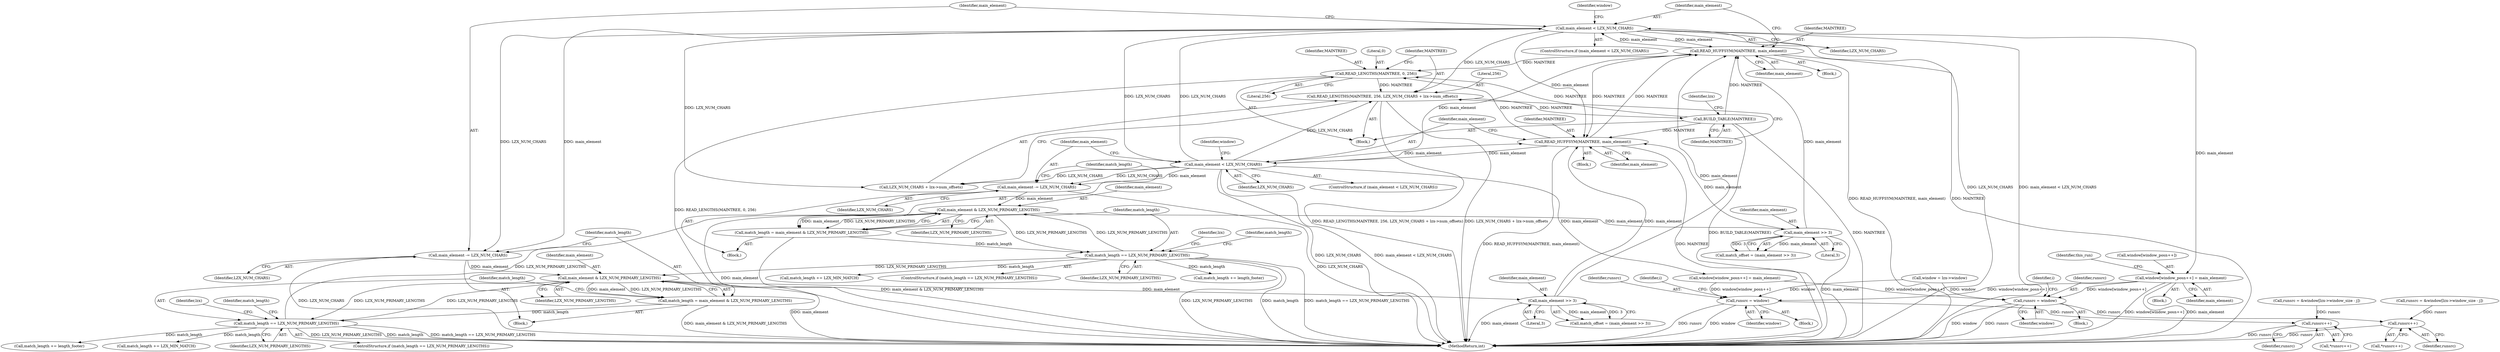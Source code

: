digraph "0_libmspack_18b6a2cc0b87536015bedd4f7763e6b02d5aa4f3@array" {
"1000739" [label="(Call,window[window_posn++] = main_element)"];
"1000735" [label="(Call,main_element < LZX_NUM_CHARS)"];
"1000731" [label="(Call,READ_HUFFSYM(MAINTREE, main_element))"];
"1000555" [label="(Call,BUILD_TABLE(MAINTREE))"];
"1000547" [label="(Call,READ_LENGTHS(MAINTREE, 256, LZX_NUM_CHARS + lzx->num_offsets))"];
"1000543" [label="(Call,READ_LENGTHS(MAINTREE, 0, 256))"];
"1001075" [label="(Call,READ_HUFFSYM(MAINTREE, main_element))"];
"1001129" [label="(Call,main_element >> 3)"];
"1001098" [label="(Call,main_element & LZX_NUM_PRIMARY_LENGTHS)"];
"1001093" [label="(Call,main_element -= LZX_NUM_CHARS)"];
"1001079" [label="(Call,main_element < LZX_NUM_CHARS)"];
"1001102" [label="(Call,match_length == LZX_NUM_PRIMARY_LENGTHS)"];
"1001096" [label="(Call,match_length = main_element & LZX_NUM_PRIMARY_LENGTHS)"];
"1000758" [label="(Call,match_length == LZX_NUM_PRIMARY_LENGTHS)"];
"1000752" [label="(Call,match_length = main_element & LZX_NUM_PRIMARY_LENGTHS)"];
"1000754" [label="(Call,main_element & LZX_NUM_PRIMARY_LENGTHS)"];
"1000749" [label="(Call,main_element -= LZX_NUM_CHARS)"];
"1000785" [label="(Call,main_element >> 3)"];
"1001028" [label="(Call,runsrc = window)"];
"1001041" [label="(Call,runsrc++)"];
"1001404" [label="(Call,runsrc = window)"];
"1001417" [label="(Call,runsrc++)"];
"1000749" [label="(Call,main_element -= LZX_NUM_CHARS)"];
"1001078" [label="(ControlStructure,if (main_element < LZX_NUM_CHARS))"];
"1000764" [label="(Identifier,lzx)"];
"1001098" [label="(Call,main_element & LZX_NUM_PRIMARY_LENGTHS)"];
"1001094" [label="(Identifier,main_element)"];
"1001417" [label="(Call,runsrc++)"];
"1001074" [label="(Block,)"];
"1000733" [label="(Identifier,main_element)"];
"1001388" [label="(Block,)"];
"1000549" [label="(Literal,256)"];
"1000556" [label="(Identifier,MAINTREE)"];
"1000758" [label="(Call,match_length == LZX_NUM_PRIMARY_LENGTHS)"];
"1000546" [label="(Literal,256)"];
"1000730" [label="(Block,)"];
"1001405" [label="(Identifier,runsrc)"];
"1001012" [label="(Block,)"];
"1001416" [label="(Call,*runsrc++)"];
"1001120" [label="(Call,match_length += length_footer)"];
"1000760" [label="(Identifier,LZX_NUM_PRIMARY_LENGTHS)"];
"1000545" [label="(Literal,0)"];
"1000732" [label="(Identifier,MAINTREE)"];
"1001093" [label="(Call,main_element -= LZX_NUM_CHARS)"];
"1000998" [label="(Call,runsrc = &window[lzx->window_size - j])"];
"1001886" [label="(MethodReturn,int)"];
"1000737" [label="(Identifier,LZX_NUM_CHARS)"];
"1001042" [label="(Identifier,runsrc)"];
"1001099" [label="(Identifier,main_element)"];
"1001079" [label="(Call,main_element < LZX_NUM_CHARS)"];
"1000748" [label="(Block,)"];
"1000735" [label="(Call,main_element < LZX_NUM_CHARS)"];
"1000292" [label="(Call,window = lzx->window)"];
"1000759" [label="(Identifier,match_length)"];
"1001102" [label="(Call,match_length == LZX_NUM_PRIMARY_LENGTHS)"];
"1000518" [label="(Block,)"];
"1001029" [label="(Identifier,runsrc)"];
"1001410" [label="(Identifier,i)"];
"1000750" [label="(Identifier,main_element)"];
"1000786" [label="(Identifier,main_element)"];
"1001034" [label="(Identifier,i)"];
"1000783" [label="(Call,match_offset = (main_element >> 3))"];
"1001097" [label="(Identifier,match_length)"];
"1000755" [label="(Identifier,main_element)"];
"1001095" [label="(Identifier,LZX_NUM_CHARS)"];
"1001374" [label="(Call,runsrc = &window[lzx->window_size - j])"];
"1000738" [label="(Block,)"];
"1001077" [label="(Identifier,main_element)"];
"1001085" [label="(Identifier,window)"];
"1001108" [label="(Identifier,lzx)"];
"1000740" [label="(Call,window[window_posn++])"];
"1001030" [label="(Identifier,window)"];
"1001096" [label="(Call,match_length = main_element & LZX_NUM_PRIMARY_LENGTHS)"];
"1000547" [label="(Call,READ_LENGTHS(MAINTREE, 256, LZX_NUM_CHARS + lzx->num_offsets))"];
"1000561" [label="(Identifier,lzx)"];
"1000785" [label="(Call,main_element >> 3)"];
"1001100" [label="(Identifier,LZX_NUM_PRIMARY_LENGTHS)"];
"1000780" [label="(Identifier,match_length)"];
"1000555" [label="(Call,BUILD_TABLE(MAINTREE))"];
"1000739" [label="(Call,window[window_posn++] = main_element)"];
"1001081" [label="(Identifier,LZX_NUM_CHARS)"];
"1000548" [label="(Identifier,MAINTREE)"];
"1000734" [label="(ControlStructure,if (main_element < LZX_NUM_CHARS))"];
"1000776" [label="(Call,match_length += length_footer)"];
"1000731" [label="(Call,READ_HUFFSYM(MAINTREE, main_element))"];
"1000744" [label="(Identifier,main_element)"];
"1000543" [label="(Call,READ_LENGTHS(MAINTREE, 0, 256))"];
"1001123" [label="(Call,match_length += LZX_MIN_MATCH)"];
"1000756" [label="(Identifier,LZX_NUM_PRIMARY_LENGTHS)"];
"1000736" [label="(Identifier,main_element)"];
"1001404" [label="(Call,runsrc = window)"];
"1001103" [label="(Identifier,match_length)"];
"1001127" [label="(Call,match_offset = (main_element >> 3))"];
"1001406" [label="(Identifier,window)"];
"1001131" [label="(Literal,3)"];
"1001418" [label="(Identifier,runsrc)"];
"1001040" [label="(Call,*runsrc++)"];
"1001028" [label="(Call,runsrc = window)"];
"1000550" [label="(Call,LZX_NUM_CHARS + lzx->num_offsets)"];
"1000544" [label="(Identifier,MAINTREE)"];
"1000779" [label="(Call,match_length += LZX_MIN_MATCH)"];
"1000757" [label="(ControlStructure,if (match_length == LZX_NUM_PRIMARY_LENGTHS))"];
"1001041" [label="(Call,runsrc++)"];
"1001101" [label="(ControlStructure,if (match_length == LZX_NUM_PRIMARY_LENGTHS))"];
"1001083" [label="(Call,window[window_posn++] = main_element)"];
"1000752" [label="(Call,match_length = main_element & LZX_NUM_PRIMARY_LENGTHS)"];
"1001092" [label="(Block,)"];
"1000741" [label="(Identifier,window)"];
"1000746" [label="(Identifier,this_run)"];
"1001080" [label="(Identifier,main_element)"];
"1001104" [label="(Identifier,LZX_NUM_PRIMARY_LENGTHS)"];
"1000787" [label="(Literal,3)"];
"1001124" [label="(Identifier,match_length)"];
"1000751" [label="(Identifier,LZX_NUM_CHARS)"];
"1000753" [label="(Identifier,match_length)"];
"1001129" [label="(Call,main_element >> 3)"];
"1000754" [label="(Call,main_element & LZX_NUM_PRIMARY_LENGTHS)"];
"1001075" [label="(Call,READ_HUFFSYM(MAINTREE, main_element))"];
"1001130" [label="(Identifier,main_element)"];
"1001076" [label="(Identifier,MAINTREE)"];
"1000739" -> "1000738"  [label="AST: "];
"1000739" -> "1000744"  [label="CFG: "];
"1000740" -> "1000739"  [label="AST: "];
"1000744" -> "1000739"  [label="AST: "];
"1000746" -> "1000739"  [label="CFG: "];
"1000739" -> "1001886"  [label="DDG: main_element"];
"1000739" -> "1001886"  [label="DDG: window[window_posn++]"];
"1000735" -> "1000739"  [label="DDG: main_element"];
"1000739" -> "1001028"  [label="DDG: window[window_posn++]"];
"1000739" -> "1001404"  [label="DDG: window[window_posn++]"];
"1000735" -> "1000734"  [label="AST: "];
"1000735" -> "1000737"  [label="CFG: "];
"1000736" -> "1000735"  [label="AST: "];
"1000737" -> "1000735"  [label="AST: "];
"1000741" -> "1000735"  [label="CFG: "];
"1000750" -> "1000735"  [label="CFG: "];
"1000735" -> "1001886"  [label="DDG: main_element < LZX_NUM_CHARS"];
"1000735" -> "1001886"  [label="DDG: LZX_NUM_CHARS"];
"1000735" -> "1000547"  [label="DDG: LZX_NUM_CHARS"];
"1000735" -> "1000550"  [label="DDG: LZX_NUM_CHARS"];
"1000735" -> "1000731"  [label="DDG: main_element"];
"1000731" -> "1000735"  [label="DDG: main_element"];
"1001079" -> "1000735"  [label="DDG: LZX_NUM_CHARS"];
"1000735" -> "1000749"  [label="DDG: LZX_NUM_CHARS"];
"1000735" -> "1000749"  [label="DDG: main_element"];
"1000735" -> "1001075"  [label="DDG: main_element"];
"1000735" -> "1001079"  [label="DDG: LZX_NUM_CHARS"];
"1000731" -> "1000730"  [label="AST: "];
"1000731" -> "1000733"  [label="CFG: "];
"1000732" -> "1000731"  [label="AST: "];
"1000733" -> "1000731"  [label="AST: "];
"1000736" -> "1000731"  [label="CFG: "];
"1000731" -> "1001886"  [label="DDG: READ_HUFFSYM(MAINTREE, main_element)"];
"1000731" -> "1001886"  [label="DDG: MAINTREE"];
"1000731" -> "1000543"  [label="DDG: MAINTREE"];
"1000555" -> "1000731"  [label="DDG: MAINTREE"];
"1001075" -> "1000731"  [label="DDG: MAINTREE"];
"1001129" -> "1000731"  [label="DDG: main_element"];
"1000785" -> "1000731"  [label="DDG: main_element"];
"1001079" -> "1000731"  [label="DDG: main_element"];
"1000731" -> "1001075"  [label="DDG: MAINTREE"];
"1000555" -> "1000518"  [label="AST: "];
"1000555" -> "1000556"  [label="CFG: "];
"1000556" -> "1000555"  [label="AST: "];
"1000561" -> "1000555"  [label="CFG: "];
"1000555" -> "1001886"  [label="DDG: BUILD_TABLE(MAINTREE)"];
"1000555" -> "1001886"  [label="DDG: MAINTREE"];
"1000555" -> "1000543"  [label="DDG: MAINTREE"];
"1000547" -> "1000555"  [label="DDG: MAINTREE"];
"1000555" -> "1001075"  [label="DDG: MAINTREE"];
"1000547" -> "1000518"  [label="AST: "];
"1000547" -> "1000550"  [label="CFG: "];
"1000548" -> "1000547"  [label="AST: "];
"1000549" -> "1000547"  [label="AST: "];
"1000550" -> "1000547"  [label="AST: "];
"1000556" -> "1000547"  [label="CFG: "];
"1000547" -> "1001886"  [label="DDG: LZX_NUM_CHARS + lzx->num_offsets"];
"1000547" -> "1001886"  [label="DDG: READ_LENGTHS(MAINTREE, 256, LZX_NUM_CHARS + lzx->num_offsets)"];
"1000543" -> "1000547"  [label="DDG: MAINTREE"];
"1001079" -> "1000547"  [label="DDG: LZX_NUM_CHARS"];
"1000543" -> "1000518"  [label="AST: "];
"1000543" -> "1000546"  [label="CFG: "];
"1000544" -> "1000543"  [label="AST: "];
"1000545" -> "1000543"  [label="AST: "];
"1000546" -> "1000543"  [label="AST: "];
"1000548" -> "1000543"  [label="CFG: "];
"1000543" -> "1001886"  [label="DDG: READ_LENGTHS(MAINTREE, 0, 256)"];
"1001075" -> "1000543"  [label="DDG: MAINTREE"];
"1001075" -> "1001074"  [label="AST: "];
"1001075" -> "1001077"  [label="CFG: "];
"1001076" -> "1001075"  [label="AST: "];
"1001077" -> "1001075"  [label="AST: "];
"1001080" -> "1001075"  [label="CFG: "];
"1001075" -> "1001886"  [label="DDG: READ_HUFFSYM(MAINTREE, main_element)"];
"1001075" -> "1001886"  [label="DDG: MAINTREE"];
"1001129" -> "1001075"  [label="DDG: main_element"];
"1000785" -> "1001075"  [label="DDG: main_element"];
"1001079" -> "1001075"  [label="DDG: main_element"];
"1001075" -> "1001079"  [label="DDG: main_element"];
"1001129" -> "1001127"  [label="AST: "];
"1001129" -> "1001131"  [label="CFG: "];
"1001130" -> "1001129"  [label="AST: "];
"1001131" -> "1001129"  [label="AST: "];
"1001127" -> "1001129"  [label="CFG: "];
"1001129" -> "1001886"  [label="DDG: main_element"];
"1001129" -> "1001127"  [label="DDG: main_element"];
"1001129" -> "1001127"  [label="DDG: 3"];
"1001098" -> "1001129"  [label="DDG: main_element"];
"1001098" -> "1001096"  [label="AST: "];
"1001098" -> "1001100"  [label="CFG: "];
"1001099" -> "1001098"  [label="AST: "];
"1001100" -> "1001098"  [label="AST: "];
"1001096" -> "1001098"  [label="CFG: "];
"1001098" -> "1001886"  [label="DDG: main_element"];
"1001098" -> "1001096"  [label="DDG: main_element"];
"1001098" -> "1001096"  [label="DDG: LZX_NUM_PRIMARY_LENGTHS"];
"1001093" -> "1001098"  [label="DDG: main_element"];
"1001102" -> "1001098"  [label="DDG: LZX_NUM_PRIMARY_LENGTHS"];
"1000758" -> "1001098"  [label="DDG: LZX_NUM_PRIMARY_LENGTHS"];
"1001098" -> "1001102"  [label="DDG: LZX_NUM_PRIMARY_LENGTHS"];
"1001093" -> "1001092"  [label="AST: "];
"1001093" -> "1001095"  [label="CFG: "];
"1001094" -> "1001093"  [label="AST: "];
"1001095" -> "1001093"  [label="AST: "];
"1001097" -> "1001093"  [label="CFG: "];
"1001093" -> "1001886"  [label="DDG: LZX_NUM_CHARS"];
"1001079" -> "1001093"  [label="DDG: LZX_NUM_CHARS"];
"1001079" -> "1001093"  [label="DDG: main_element"];
"1001079" -> "1001078"  [label="AST: "];
"1001079" -> "1001081"  [label="CFG: "];
"1001080" -> "1001079"  [label="AST: "];
"1001081" -> "1001079"  [label="AST: "];
"1001085" -> "1001079"  [label="CFG: "];
"1001094" -> "1001079"  [label="CFG: "];
"1001079" -> "1001886"  [label="DDG: main_element < LZX_NUM_CHARS"];
"1001079" -> "1001886"  [label="DDG: LZX_NUM_CHARS"];
"1001079" -> "1000550"  [label="DDG: LZX_NUM_CHARS"];
"1001079" -> "1001083"  [label="DDG: main_element"];
"1001102" -> "1001101"  [label="AST: "];
"1001102" -> "1001104"  [label="CFG: "];
"1001103" -> "1001102"  [label="AST: "];
"1001104" -> "1001102"  [label="AST: "];
"1001108" -> "1001102"  [label="CFG: "];
"1001124" -> "1001102"  [label="CFG: "];
"1001102" -> "1001886"  [label="DDG: LZX_NUM_PRIMARY_LENGTHS"];
"1001102" -> "1001886"  [label="DDG: match_length"];
"1001102" -> "1001886"  [label="DDG: match_length == LZX_NUM_PRIMARY_LENGTHS"];
"1001102" -> "1000754"  [label="DDG: LZX_NUM_PRIMARY_LENGTHS"];
"1001096" -> "1001102"  [label="DDG: match_length"];
"1001102" -> "1001120"  [label="DDG: match_length"];
"1001102" -> "1001123"  [label="DDG: match_length"];
"1001096" -> "1001092"  [label="AST: "];
"1001097" -> "1001096"  [label="AST: "];
"1001103" -> "1001096"  [label="CFG: "];
"1001096" -> "1001886"  [label="DDG: main_element & LZX_NUM_PRIMARY_LENGTHS"];
"1000758" -> "1000757"  [label="AST: "];
"1000758" -> "1000760"  [label="CFG: "];
"1000759" -> "1000758"  [label="AST: "];
"1000760" -> "1000758"  [label="AST: "];
"1000764" -> "1000758"  [label="CFG: "];
"1000780" -> "1000758"  [label="CFG: "];
"1000758" -> "1001886"  [label="DDG: match_length == LZX_NUM_PRIMARY_LENGTHS"];
"1000758" -> "1001886"  [label="DDG: LZX_NUM_PRIMARY_LENGTHS"];
"1000758" -> "1001886"  [label="DDG: match_length"];
"1000758" -> "1000754"  [label="DDG: LZX_NUM_PRIMARY_LENGTHS"];
"1000752" -> "1000758"  [label="DDG: match_length"];
"1000754" -> "1000758"  [label="DDG: LZX_NUM_PRIMARY_LENGTHS"];
"1000758" -> "1000776"  [label="DDG: match_length"];
"1000758" -> "1000779"  [label="DDG: match_length"];
"1000752" -> "1000748"  [label="AST: "];
"1000752" -> "1000754"  [label="CFG: "];
"1000753" -> "1000752"  [label="AST: "];
"1000754" -> "1000752"  [label="AST: "];
"1000759" -> "1000752"  [label="CFG: "];
"1000752" -> "1001886"  [label="DDG: main_element & LZX_NUM_PRIMARY_LENGTHS"];
"1000754" -> "1000752"  [label="DDG: main_element"];
"1000754" -> "1000752"  [label="DDG: LZX_NUM_PRIMARY_LENGTHS"];
"1000754" -> "1000756"  [label="CFG: "];
"1000755" -> "1000754"  [label="AST: "];
"1000756" -> "1000754"  [label="AST: "];
"1000754" -> "1001886"  [label="DDG: main_element"];
"1000749" -> "1000754"  [label="DDG: main_element"];
"1000754" -> "1000785"  [label="DDG: main_element"];
"1000749" -> "1000748"  [label="AST: "];
"1000749" -> "1000751"  [label="CFG: "];
"1000750" -> "1000749"  [label="AST: "];
"1000751" -> "1000749"  [label="AST: "];
"1000753" -> "1000749"  [label="CFG: "];
"1000749" -> "1001886"  [label="DDG: LZX_NUM_CHARS"];
"1000785" -> "1000783"  [label="AST: "];
"1000785" -> "1000787"  [label="CFG: "];
"1000786" -> "1000785"  [label="AST: "];
"1000787" -> "1000785"  [label="AST: "];
"1000783" -> "1000785"  [label="CFG: "];
"1000785" -> "1001886"  [label="DDG: main_element"];
"1000785" -> "1000783"  [label="DDG: main_element"];
"1000785" -> "1000783"  [label="DDG: 3"];
"1001028" -> "1001012"  [label="AST: "];
"1001028" -> "1001030"  [label="CFG: "];
"1001029" -> "1001028"  [label="AST: "];
"1001030" -> "1001028"  [label="AST: "];
"1001034" -> "1001028"  [label="CFG: "];
"1001028" -> "1001886"  [label="DDG: window"];
"1001028" -> "1001886"  [label="DDG: runsrc"];
"1000292" -> "1001028"  [label="DDG: window"];
"1001083" -> "1001028"  [label="DDG: window[window_posn++]"];
"1001028" -> "1001041"  [label="DDG: runsrc"];
"1001041" -> "1001040"  [label="AST: "];
"1001041" -> "1001042"  [label="CFG: "];
"1001042" -> "1001041"  [label="AST: "];
"1001040" -> "1001041"  [label="CFG: "];
"1001041" -> "1001886"  [label="DDG: runsrc"];
"1000998" -> "1001041"  [label="DDG: runsrc"];
"1001404" -> "1001388"  [label="AST: "];
"1001404" -> "1001406"  [label="CFG: "];
"1001405" -> "1001404"  [label="AST: "];
"1001406" -> "1001404"  [label="AST: "];
"1001410" -> "1001404"  [label="CFG: "];
"1001404" -> "1001886"  [label="DDG: runsrc"];
"1001404" -> "1001886"  [label="DDG: window"];
"1000292" -> "1001404"  [label="DDG: window"];
"1001083" -> "1001404"  [label="DDG: window[window_posn++]"];
"1001404" -> "1001417"  [label="DDG: runsrc"];
"1001417" -> "1001416"  [label="AST: "];
"1001417" -> "1001418"  [label="CFG: "];
"1001418" -> "1001417"  [label="AST: "];
"1001416" -> "1001417"  [label="CFG: "];
"1001417" -> "1001886"  [label="DDG: runsrc"];
"1001374" -> "1001417"  [label="DDG: runsrc"];
}
